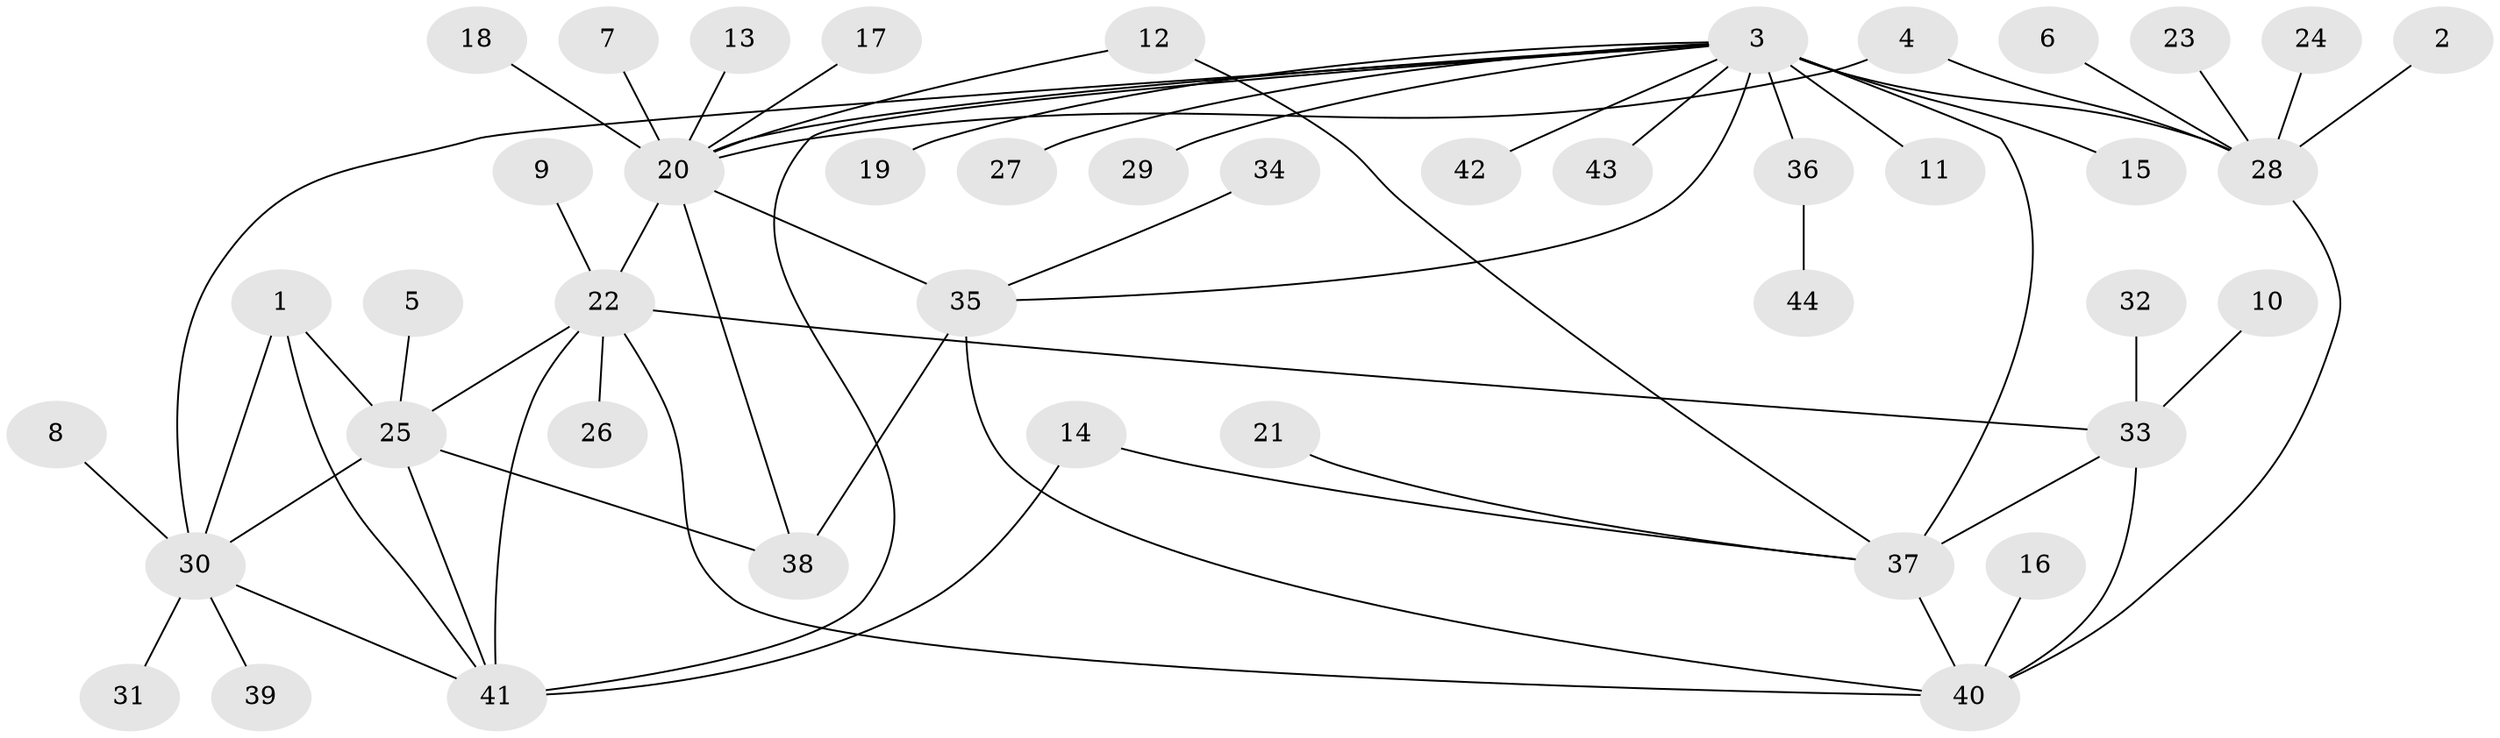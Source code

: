 // original degree distribution, {6: 0.04597701149425287, 8: 0.06896551724137931, 5: 0.022988505747126436, 11: 0.011494252873563218, 7: 0.011494252873563218, 10: 0.022988505747126436, 3: 0.034482758620689655, 4: 0.034482758620689655, 9: 0.011494252873563218, 2: 0.1839080459770115, 1: 0.5517241379310345}
// Generated by graph-tools (version 1.1) at 2025/26/03/09/25 03:26:40]
// undirected, 44 vertices, 60 edges
graph export_dot {
graph [start="1"]
  node [color=gray90,style=filled];
  1;
  2;
  3;
  4;
  5;
  6;
  7;
  8;
  9;
  10;
  11;
  12;
  13;
  14;
  15;
  16;
  17;
  18;
  19;
  20;
  21;
  22;
  23;
  24;
  25;
  26;
  27;
  28;
  29;
  30;
  31;
  32;
  33;
  34;
  35;
  36;
  37;
  38;
  39;
  40;
  41;
  42;
  43;
  44;
  1 -- 25 [weight=1.0];
  1 -- 30 [weight=1.0];
  1 -- 41 [weight=1.0];
  2 -- 28 [weight=1.0];
  3 -- 11 [weight=1.0];
  3 -- 15 [weight=1.0];
  3 -- 19 [weight=1.0];
  3 -- 20 [weight=1.0];
  3 -- 27 [weight=1.0];
  3 -- 28 [weight=3.0];
  3 -- 29 [weight=1.0];
  3 -- 30 [weight=1.0];
  3 -- 35 [weight=1.0];
  3 -- 36 [weight=1.0];
  3 -- 37 [weight=3.0];
  3 -- 41 [weight=1.0];
  3 -- 42 [weight=1.0];
  3 -- 43 [weight=1.0];
  4 -- 20 [weight=1.0];
  4 -- 28 [weight=1.0];
  5 -- 25 [weight=1.0];
  6 -- 28 [weight=1.0];
  7 -- 20 [weight=1.0];
  8 -- 30 [weight=1.0];
  9 -- 22 [weight=1.0];
  10 -- 33 [weight=1.0];
  12 -- 20 [weight=1.0];
  12 -- 37 [weight=1.0];
  13 -- 20 [weight=1.0];
  14 -- 37 [weight=1.0];
  14 -- 41 [weight=2.0];
  16 -- 40 [weight=1.0];
  17 -- 20 [weight=1.0];
  18 -- 20 [weight=1.0];
  20 -- 22 [weight=1.0];
  20 -- 35 [weight=2.0];
  20 -- 38 [weight=2.0];
  21 -- 37 [weight=1.0];
  22 -- 25 [weight=1.0];
  22 -- 26 [weight=1.0];
  22 -- 33 [weight=1.0];
  22 -- 40 [weight=2.0];
  22 -- 41 [weight=1.0];
  23 -- 28 [weight=1.0];
  24 -- 28 [weight=1.0];
  25 -- 30 [weight=1.0];
  25 -- 38 [weight=2.0];
  25 -- 41 [weight=1.0];
  28 -- 40 [weight=1.0];
  30 -- 31 [weight=1.0];
  30 -- 39 [weight=1.0];
  30 -- 41 [weight=1.0];
  32 -- 33 [weight=1.0];
  33 -- 37 [weight=1.0];
  33 -- 40 [weight=2.0];
  34 -- 35 [weight=1.0];
  35 -- 38 [weight=1.0];
  35 -- 40 [weight=1.0];
  36 -- 44 [weight=1.0];
  37 -- 40 [weight=1.0];
}

